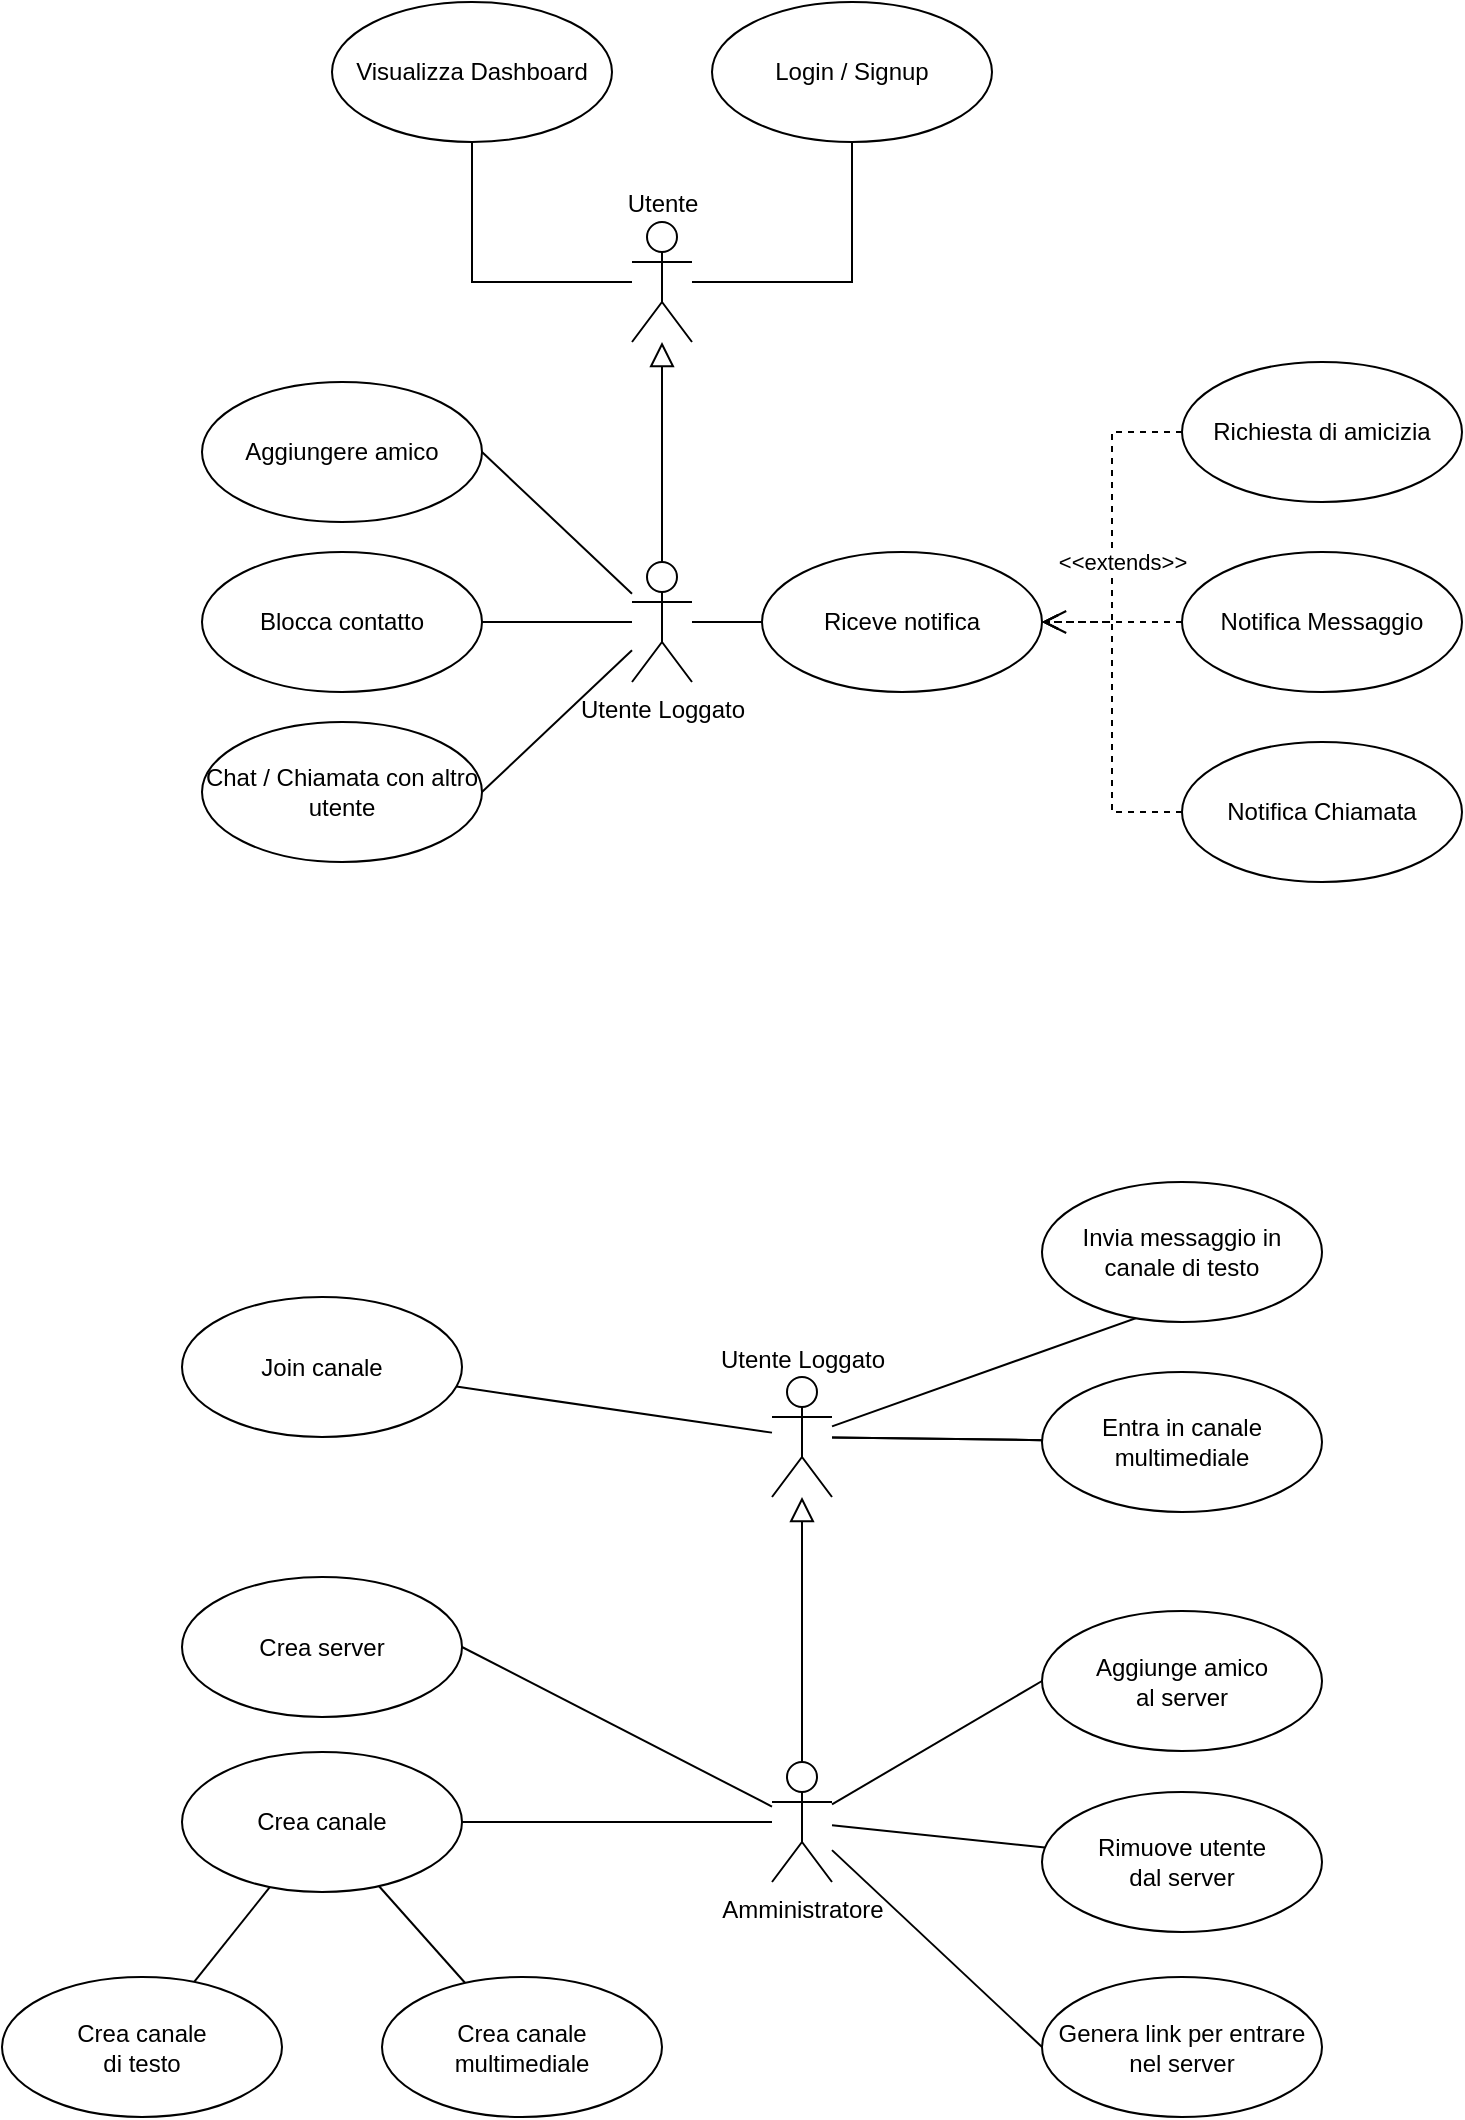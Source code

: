 <mxfile version="21.0.6" type="github">
  <diagram name="casi d&#39;uso" id="L522oNF_uNWGlUxBPbBV">
    <mxGraphModel dx="1270" dy="870" grid="1" gridSize="10" guides="1" tooltips="1" connect="1" arrows="1" fold="1" page="1" pageScale="1" pageWidth="1169" pageHeight="1654" math="0" shadow="0">
      <root>
        <mxCell id="0" />
        <mxCell id="1" parent="0" />
        <mxCell id="ZlrdZ9Rfqk7_zWv-UgOn-36" style="edgeStyle=orthogonalEdgeStyle;rounded=0;orthogonalLoop=1;jettySize=auto;html=1;strokeWidth=1;endArrow=block;endFill=0;endSize=10;" edge="1" parent="1" source="ZlrdZ9Rfqk7_zWv-UgOn-1" target="ZlrdZ9Rfqk7_zWv-UgOn-2">
          <mxGeometry relative="1" as="geometry" />
        </mxCell>
        <mxCell id="ZlrdZ9Rfqk7_zWv-UgOn-47" style="rounded=0;orthogonalLoop=1;jettySize=auto;html=1;entryX=1;entryY=0.5;entryDx=0;entryDy=0;startSize=10;endSize=10;endArrow=none;endFill=0;" edge="1" parent="1" source="ZlrdZ9Rfqk7_zWv-UgOn-1" target="ZlrdZ9Rfqk7_zWv-UgOn-17">
          <mxGeometry relative="1" as="geometry" />
        </mxCell>
        <mxCell id="ZlrdZ9Rfqk7_zWv-UgOn-48" style="rounded=0;orthogonalLoop=1;jettySize=auto;html=1;startSize=10;endSize=10;endArrow=none;endFill=0;" edge="1" parent="1" source="ZlrdZ9Rfqk7_zWv-UgOn-1" target="ZlrdZ9Rfqk7_zWv-UgOn-18">
          <mxGeometry relative="1" as="geometry" />
        </mxCell>
        <mxCell id="ZlrdZ9Rfqk7_zWv-UgOn-49" style="rounded=0;orthogonalLoop=1;jettySize=auto;html=1;entryX=1;entryY=0.5;entryDx=0;entryDy=0;startSize=10;endSize=10;endArrow=none;endFill=0;" edge="1" parent="1" source="ZlrdZ9Rfqk7_zWv-UgOn-1" target="ZlrdZ9Rfqk7_zWv-UgOn-19">
          <mxGeometry relative="1" as="geometry" />
        </mxCell>
        <mxCell id="ZlrdZ9Rfqk7_zWv-UgOn-50" style="edgeStyle=orthogonalEdgeStyle;rounded=0;orthogonalLoop=1;jettySize=auto;html=1;startSize=10;endSize=10;endArrow=none;endFill=0;" edge="1" parent="1" source="ZlrdZ9Rfqk7_zWv-UgOn-1" target="ZlrdZ9Rfqk7_zWv-UgOn-20">
          <mxGeometry relative="1" as="geometry" />
        </mxCell>
        <mxCell id="ZlrdZ9Rfqk7_zWv-UgOn-1" value="Utente Loggato" style="shape=umlActor;verticalLabelPosition=bottom;verticalAlign=top;html=1;outlineConnect=0;" vertex="1" parent="1">
          <mxGeometry x="475" y="350" width="30" height="60" as="geometry" />
        </mxCell>
        <mxCell id="ZlrdZ9Rfqk7_zWv-UgOn-11" style="edgeStyle=orthogonalEdgeStyle;rounded=0;orthogonalLoop=1;jettySize=auto;html=1;startSize=10;endSize=10;endArrow=none;endFill=0;" edge="1" parent="1" source="ZlrdZ9Rfqk7_zWv-UgOn-2" target="ZlrdZ9Rfqk7_zWv-UgOn-9">
          <mxGeometry relative="1" as="geometry" />
        </mxCell>
        <mxCell id="ZlrdZ9Rfqk7_zWv-UgOn-13" style="edgeStyle=orthogonalEdgeStyle;rounded=0;orthogonalLoop=1;jettySize=auto;html=1;entryX=0.5;entryY=1;entryDx=0;entryDy=0;startSize=10;endSize=10;endArrow=none;endFill=0;" edge="1" parent="1" source="ZlrdZ9Rfqk7_zWv-UgOn-2" target="ZlrdZ9Rfqk7_zWv-UgOn-8">
          <mxGeometry relative="1" as="geometry" />
        </mxCell>
        <mxCell id="ZlrdZ9Rfqk7_zWv-UgOn-8" value="Visualizza Dashboard" style="ellipse;whiteSpace=wrap;html=1;" vertex="1" parent="1">
          <mxGeometry x="325" y="70" width="140" height="70" as="geometry" />
        </mxCell>
        <mxCell id="ZlrdZ9Rfqk7_zWv-UgOn-9" value="Login / Signup" style="ellipse;whiteSpace=wrap;html=1;" vertex="1" parent="1">
          <mxGeometry x="515" y="70" width="140" height="70" as="geometry" />
        </mxCell>
        <mxCell id="ZlrdZ9Rfqk7_zWv-UgOn-2" value="Utente" style="shape=umlActor;verticalLabelPosition=top;verticalAlign=bottom;html=1;outlineConnect=0;horizontal=1;labelPosition=center;align=center;" vertex="1" parent="1">
          <mxGeometry x="475" y="180" width="30" height="60" as="geometry" />
        </mxCell>
        <mxCell id="ZlrdZ9Rfqk7_zWv-UgOn-17" value="Aggiungere amico" style="ellipse;whiteSpace=wrap;html=1;" vertex="1" parent="1">
          <mxGeometry x="260" y="260" width="140" height="70" as="geometry" />
        </mxCell>
        <mxCell id="ZlrdZ9Rfqk7_zWv-UgOn-18" value="Blocca contatto" style="ellipse;whiteSpace=wrap;html=1;" vertex="1" parent="1">
          <mxGeometry x="260" y="345" width="140" height="70" as="geometry" />
        </mxCell>
        <mxCell id="ZlrdZ9Rfqk7_zWv-UgOn-19" value="Chat / Chiamata con altro utente" style="ellipse;whiteSpace=wrap;html=1;" vertex="1" parent="1">
          <mxGeometry x="260" y="430" width="140" height="70" as="geometry" />
        </mxCell>
        <mxCell id="ZlrdZ9Rfqk7_zWv-UgOn-20" value="Riceve notifica" style="ellipse;whiteSpace=wrap;html=1;" vertex="1" parent="1">
          <mxGeometry x="540" y="345" width="140" height="70" as="geometry" />
        </mxCell>
        <mxCell id="ZlrdZ9Rfqk7_zWv-UgOn-66" style="edgeStyle=orthogonalEdgeStyle;rounded=0;orthogonalLoop=1;jettySize=auto;html=1;endArrow=open;endFill=0;dashed=1;endSize=10;" edge="1" parent="1" source="ZlrdZ9Rfqk7_zWv-UgOn-26" target="ZlrdZ9Rfqk7_zWv-UgOn-20">
          <mxGeometry relative="1" as="geometry" />
        </mxCell>
        <mxCell id="ZlrdZ9Rfqk7_zWv-UgOn-26" value="Notifica Messaggio" style="ellipse;whiteSpace=wrap;html=1;" vertex="1" parent="1">
          <mxGeometry x="750" y="345" width="140" height="70" as="geometry" />
        </mxCell>
        <mxCell id="ZlrdZ9Rfqk7_zWv-UgOn-68" style="edgeStyle=orthogonalEdgeStyle;rounded=0;orthogonalLoop=1;jettySize=auto;html=1;entryX=1;entryY=0.5;entryDx=0;entryDy=0;endArrow=open;endFill=0;dashed=1;" edge="1" parent="1" source="ZlrdZ9Rfqk7_zWv-UgOn-27" target="ZlrdZ9Rfqk7_zWv-UgOn-20">
          <mxGeometry relative="1" as="geometry" />
        </mxCell>
        <mxCell id="ZlrdZ9Rfqk7_zWv-UgOn-27" value="Notifica Chiamata" style="ellipse;whiteSpace=wrap;html=1;" vertex="1" parent="1">
          <mxGeometry x="750" y="440" width="140" height="70" as="geometry" />
        </mxCell>
        <mxCell id="ZlrdZ9Rfqk7_zWv-UgOn-67" style="edgeStyle=orthogonalEdgeStyle;rounded=0;orthogonalLoop=1;jettySize=auto;html=1;entryX=1;entryY=0.5;entryDx=0;entryDy=0;endArrow=open;endFill=0;dashed=1;" edge="1" parent="1" source="ZlrdZ9Rfqk7_zWv-UgOn-28" target="ZlrdZ9Rfqk7_zWv-UgOn-20">
          <mxGeometry relative="1" as="geometry" />
        </mxCell>
        <mxCell id="ZlrdZ9Rfqk7_zWv-UgOn-69" value="&amp;lt;&amp;lt;extends&amp;gt;&amp;gt;" style="edgeLabel;html=1;align=center;verticalAlign=middle;resizable=0;points=[];" vertex="1" connectable="0" parent="ZlrdZ9Rfqk7_zWv-UgOn-67">
          <mxGeometry x="0.624" y="-3" relative="1" as="geometry">
            <mxPoint x="9" y="-27" as="offset" />
          </mxGeometry>
        </mxCell>
        <mxCell id="ZlrdZ9Rfqk7_zWv-UgOn-28" value="Richiesta di amicizia" style="ellipse;whiteSpace=wrap;html=1;" vertex="1" parent="1">
          <mxGeometry x="750" y="250" width="140" height="70" as="geometry" />
        </mxCell>
        <mxCell id="ZlrdZ9Rfqk7_zWv-UgOn-54" style="edgeStyle=orthogonalEdgeStyle;rounded=0;orthogonalLoop=1;jettySize=auto;html=1;endArrow=block;endFill=0;endSize=10;" edge="1" parent="1" source="ZlrdZ9Rfqk7_zWv-UgOn-33" target="ZlrdZ9Rfqk7_zWv-UgOn-43">
          <mxGeometry relative="1" as="geometry" />
        </mxCell>
        <mxCell id="ZlrdZ9Rfqk7_zWv-UgOn-77" style="rounded=0;orthogonalLoop=1;jettySize=auto;html=1;endArrow=none;endFill=0;" edge="1" parent="1" source="ZlrdZ9Rfqk7_zWv-UgOn-33" target="ZlrdZ9Rfqk7_zWv-UgOn-57">
          <mxGeometry relative="1" as="geometry" />
        </mxCell>
        <mxCell id="ZlrdZ9Rfqk7_zWv-UgOn-80" style="rounded=0;orthogonalLoop=1;jettySize=auto;html=1;entryX=1;entryY=0.5;entryDx=0;entryDy=0;endArrow=none;endFill=0;" edge="1" parent="1" source="ZlrdZ9Rfqk7_zWv-UgOn-33" target="ZlrdZ9Rfqk7_zWv-UgOn-58">
          <mxGeometry relative="1" as="geometry" />
        </mxCell>
        <mxCell id="ZlrdZ9Rfqk7_zWv-UgOn-83" style="rounded=0;orthogonalLoop=1;jettySize=auto;html=1;entryX=0;entryY=0.5;entryDx=0;entryDy=0;endArrow=none;endFill=0;" edge="1" parent="1" source="ZlrdZ9Rfqk7_zWv-UgOn-33" target="ZlrdZ9Rfqk7_zWv-UgOn-40">
          <mxGeometry relative="1" as="geometry" />
        </mxCell>
        <mxCell id="ZlrdZ9Rfqk7_zWv-UgOn-84" style="rounded=0;orthogonalLoop=1;jettySize=auto;html=1;endArrow=none;endFill=0;" edge="1" parent="1" source="ZlrdZ9Rfqk7_zWv-UgOn-33" target="ZlrdZ9Rfqk7_zWv-UgOn-56">
          <mxGeometry relative="1" as="geometry" />
        </mxCell>
        <mxCell id="ZlrdZ9Rfqk7_zWv-UgOn-85" style="rounded=0;orthogonalLoop=1;jettySize=auto;html=1;entryX=0;entryY=0.5;entryDx=0;entryDy=0;endArrow=none;endFill=0;" edge="1" parent="1" source="ZlrdZ9Rfqk7_zWv-UgOn-33" target="ZlrdZ9Rfqk7_zWv-UgOn-70">
          <mxGeometry relative="1" as="geometry" />
        </mxCell>
        <mxCell id="ZlrdZ9Rfqk7_zWv-UgOn-33" value="Amministratore" style="shape=umlActor;verticalLabelPosition=bottom;verticalAlign=top;html=1;outlineConnect=0;horizontal=1;labelPosition=center;align=center;" vertex="1" parent="1">
          <mxGeometry x="545" y="950" width="30" height="60" as="geometry" />
        </mxCell>
        <mxCell id="ZlrdZ9Rfqk7_zWv-UgOn-40" value="Aggiunge amico&lt;br&gt;al server" style="ellipse;whiteSpace=wrap;html=1;" vertex="1" parent="1">
          <mxGeometry x="680" y="874.5" width="140" height="70" as="geometry" />
        </mxCell>
        <mxCell id="ZlrdZ9Rfqk7_zWv-UgOn-76" style="rounded=0;orthogonalLoop=1;jettySize=auto;html=1;endArrow=none;endFill=0;" edge="1" parent="1" source="ZlrdZ9Rfqk7_zWv-UgOn-43" target="ZlrdZ9Rfqk7_zWv-UgOn-74">
          <mxGeometry relative="1" as="geometry" />
        </mxCell>
        <mxCell id="ZlrdZ9Rfqk7_zWv-UgOn-82" style="rounded=0;orthogonalLoop=1;jettySize=auto;html=1;entryX=1;entryY=0.5;entryDx=0;entryDy=0;endArrow=none;endFill=0;" edge="1" parent="1" source="ZlrdZ9Rfqk7_zWv-UgOn-43" target="ZlrdZ9Rfqk7_zWv-UgOn-73">
          <mxGeometry relative="1" as="geometry" />
        </mxCell>
        <mxCell id="ZlrdZ9Rfqk7_zWv-UgOn-87" style="rounded=0;orthogonalLoop=1;jettySize=auto;html=1;endArrow=none;endFill=0;" edge="1" parent="1" source="ZlrdZ9Rfqk7_zWv-UgOn-43" target="ZlrdZ9Rfqk7_zWv-UgOn-86">
          <mxGeometry relative="1" as="geometry" />
        </mxCell>
        <mxCell id="ZlrdZ9Rfqk7_zWv-UgOn-43" value="Utente Loggato" style="shape=umlActor;verticalLabelPosition=top;verticalAlign=bottom;html=1;outlineConnect=0;labelPosition=center;align=center;" vertex="1" parent="1">
          <mxGeometry x="545" y="757.5" width="30" height="60" as="geometry" />
        </mxCell>
        <mxCell id="ZlrdZ9Rfqk7_zWv-UgOn-56" value="Rimuove utente&lt;br&gt;dal server" style="ellipse;whiteSpace=wrap;html=1;" vertex="1" parent="1">
          <mxGeometry x="680" y="965" width="140" height="70" as="geometry" />
        </mxCell>
        <mxCell id="ZlrdZ9Rfqk7_zWv-UgOn-57" value="Crea canale" style="ellipse;whiteSpace=wrap;html=1;" vertex="1" parent="1">
          <mxGeometry x="250" y="945" width="140" height="70" as="geometry" />
        </mxCell>
        <mxCell id="ZlrdZ9Rfqk7_zWv-UgOn-58" value="Crea server" style="ellipse;whiteSpace=wrap;html=1;" vertex="1" parent="1">
          <mxGeometry x="250" y="857.5" width="140" height="70" as="geometry" />
        </mxCell>
        <mxCell id="ZlrdZ9Rfqk7_zWv-UgOn-70" value="Genera link per entrare nel server" style="ellipse;whiteSpace=wrap;html=1;" vertex="1" parent="1">
          <mxGeometry x="680" y="1057.5" width="140" height="70" as="geometry" />
        </mxCell>
        <mxCell id="ZlrdZ9Rfqk7_zWv-UgOn-78" style="rounded=0;orthogonalLoop=1;jettySize=auto;html=1;endArrow=none;endFill=0;" edge="1" parent="1" source="ZlrdZ9Rfqk7_zWv-UgOn-71" target="ZlrdZ9Rfqk7_zWv-UgOn-57">
          <mxGeometry relative="1" as="geometry" />
        </mxCell>
        <mxCell id="ZlrdZ9Rfqk7_zWv-UgOn-71" value="Crea canale&lt;br&gt;di testo" style="ellipse;whiteSpace=wrap;html=1;" vertex="1" parent="1">
          <mxGeometry x="160" y="1057.5" width="140" height="70" as="geometry" />
        </mxCell>
        <mxCell id="ZlrdZ9Rfqk7_zWv-UgOn-79" style="rounded=0;orthogonalLoop=1;jettySize=auto;html=1;endArrow=none;endFill=0;" edge="1" parent="1" source="ZlrdZ9Rfqk7_zWv-UgOn-72" target="ZlrdZ9Rfqk7_zWv-UgOn-57">
          <mxGeometry relative="1" as="geometry" />
        </mxCell>
        <mxCell id="ZlrdZ9Rfqk7_zWv-UgOn-72" value="Crea canale&lt;br&gt;multimediale" style="ellipse;whiteSpace=wrap;html=1;" vertex="1" parent="1">
          <mxGeometry x="350" y="1057.5" width="140" height="70" as="geometry" />
        </mxCell>
        <mxCell id="ZlrdZ9Rfqk7_zWv-UgOn-73" value="Invia messaggio in canale di testo" style="ellipse;whiteSpace=wrap;html=1;" vertex="1" parent="1">
          <mxGeometry x="680" y="660" width="140" height="70" as="geometry" />
        </mxCell>
        <mxCell id="ZlrdZ9Rfqk7_zWv-UgOn-81" value="" style="rounded=0;orthogonalLoop=1;jettySize=auto;html=1;endArrow=none;endFill=0;" edge="1" parent="1" source="ZlrdZ9Rfqk7_zWv-UgOn-43" target="ZlrdZ9Rfqk7_zWv-UgOn-74">
          <mxGeometry relative="1" as="geometry">
            <mxPoint x="545" y="787.5" as="sourcePoint" />
            <mxPoint x="380" y="737.5" as="targetPoint" />
          </mxGeometry>
        </mxCell>
        <mxCell id="ZlrdZ9Rfqk7_zWv-UgOn-74" value="Entra in canale multimediale" style="ellipse;whiteSpace=wrap;html=1;" vertex="1" parent="1">
          <mxGeometry x="680" y="755" width="140" height="70" as="geometry" />
        </mxCell>
        <mxCell id="ZlrdZ9Rfqk7_zWv-UgOn-86" value="Join canale" style="ellipse;whiteSpace=wrap;html=1;" vertex="1" parent="1">
          <mxGeometry x="250" y="717.5" width="140" height="70" as="geometry" />
        </mxCell>
      </root>
    </mxGraphModel>
  </diagram>
</mxfile>
